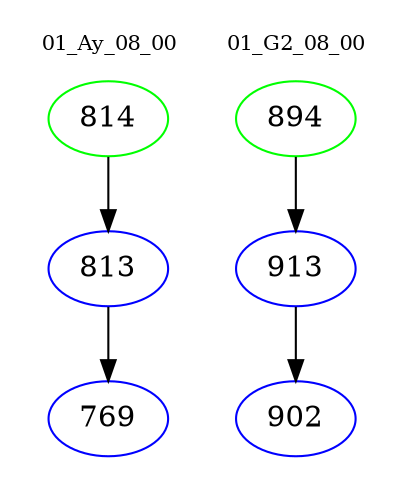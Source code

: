 digraph{
subgraph cluster_0 {
color = white
label = "01_Ay_08_00";
fontsize=10;
T0_814 [label="814", color="green"]
T0_814 -> T0_813 [color="black"]
T0_813 [label="813", color="blue"]
T0_813 -> T0_769 [color="black"]
T0_769 [label="769", color="blue"]
}
subgraph cluster_1 {
color = white
label = "01_G2_08_00";
fontsize=10;
T1_894 [label="894", color="green"]
T1_894 -> T1_913 [color="black"]
T1_913 [label="913", color="blue"]
T1_913 -> T1_902 [color="black"]
T1_902 [label="902", color="blue"]
}
}
